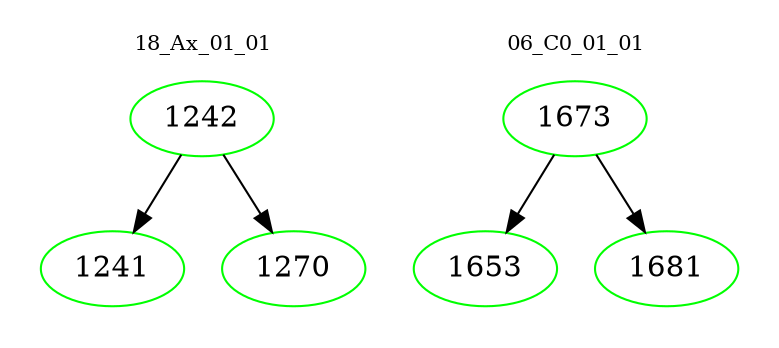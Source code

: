 digraph{
subgraph cluster_0 {
color = white
label = "18_Ax_01_01";
fontsize=10;
T0_1242 [label="1242", color="green"]
T0_1242 -> T0_1241 [color="black"]
T0_1241 [label="1241", color="green"]
T0_1242 -> T0_1270 [color="black"]
T0_1270 [label="1270", color="green"]
}
subgraph cluster_1 {
color = white
label = "06_C0_01_01";
fontsize=10;
T1_1673 [label="1673", color="green"]
T1_1673 -> T1_1653 [color="black"]
T1_1653 [label="1653", color="green"]
T1_1673 -> T1_1681 [color="black"]
T1_1681 [label="1681", color="green"]
}
}
